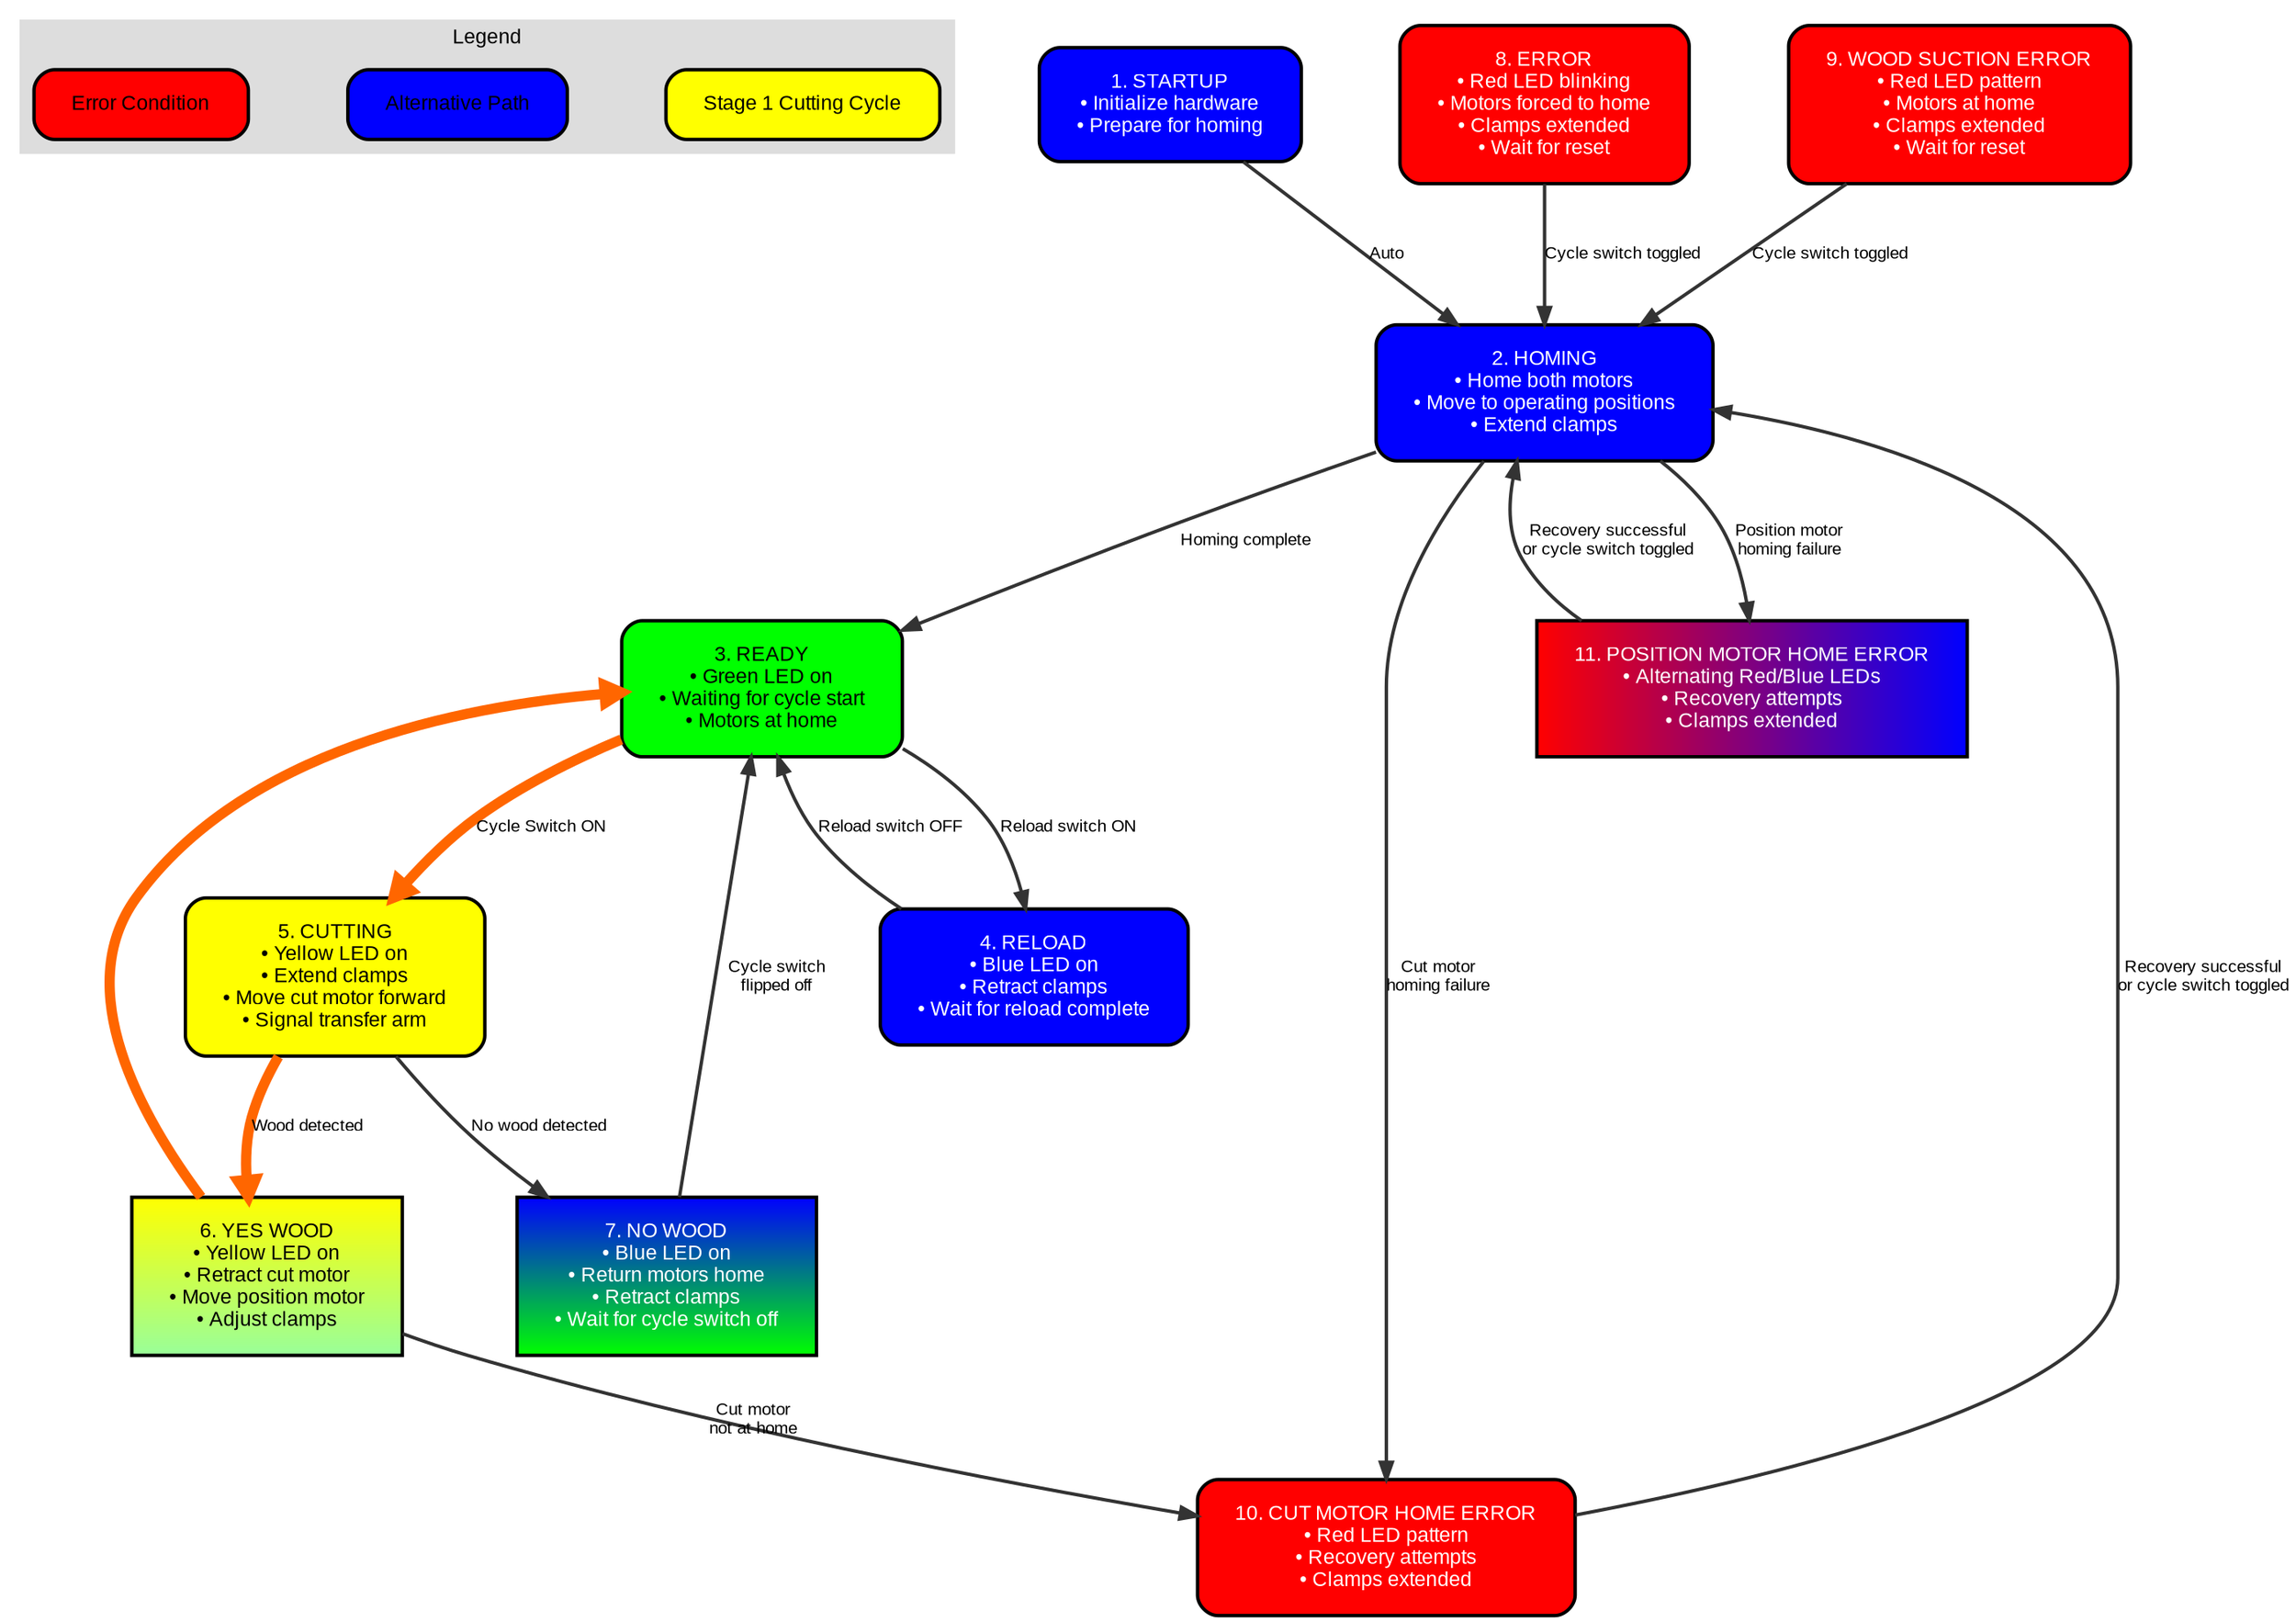 digraph StateMachine { 
  graph [rankdir=TB, fontname="Arial", nodesep=0.8, ranksep=1.0, splines=true]; 
  node [shape=rect, style=rounded, fontname="Arial", fontsize=12, style="filled,rounded", margin="0.3,0.2", penwidth=2.0]; 
  edge [fontname="Arial", fontsize=10, color="#333333", penwidth=2.0]; 
  
  subgraph cluster_legend { 
    label="Legend"; 
    style=filled; 
    color="#DDDDDD"; 
    fontname="Arial"; 
    fontsize=12; 
    legend_main [label="Stage 1 Cutting Cycle", fillcolor="#FFFF00", style="filled,rounded"]; 
    legend_alt [label="Alternative Path", fillcolor="#0000FF", style="filled,rounded"]; 
    legend_error [label="Error Condition", fillcolor="#FF0000", style="filled,rounded"]; 
  } 
  
  START [label="1. STARTUP\n• Initialize hardware\n• Prepare for homing", fillcolor="#0000FF", fontcolor="white"]; 
  HOMING [label="2. HOMING\n• Home both motors\n• Move to operating positions\n• Extend clamps", fillcolor="#0000FF", fontcolor="white"]; 
  READY [label="3. READY\n• Green LED on\n• Waiting for cycle start\n• Motors at home", fillcolor="#00FF00"]; 
  RELOAD [label="4. RELOAD\n• Blue LED on\n• Retract clamps\n• Wait for reload complete", fillcolor="#0000FF", fontcolor="white"]; 
  CUTTING [label="5. CUTTING\n• Yellow LED on\n• Extend clamps\n• Move cut motor forward\n• Signal transfer arm", fillcolor="#FFFF00"]; 
  YESWOOD [label="6. YES WOOD\n• Yellow LED on\n• Retract cut motor\n• Move position motor\n• Adjust clamps", style="filled", fillcolor="#FFFF00:#99FF99", gradientangle=270]; 
  NOWOOD [label="7. NO WOOD\n• Blue LED on\n• Return motors home\n• Retract clamps\n• Wait for cycle switch off", style="filled", fillcolor="#0000FF:#00FF00", fontcolor="white", gradientangle=270]; 
  ERROR [label="8. ERROR\n• Red LED blinking\n• Motors forced to home\n• Clamps extended\n• Wait for reset", fillcolor="#FF0000", fontcolor="white"]; 
  WOOD_SUCTION_ERROR [label="9. WOOD SUCTION ERROR\n• Red LED pattern\n• Motors at home\n• Clamps extended\n• Wait for reset", fillcolor="#FF0000", fontcolor="white"]; 
  CUT_MOTOR_HOME_ERROR [label="10. CUT MOTOR HOME ERROR\n• Red LED pattern\n• Recovery attempts\n• Clamps extended", fillcolor="#FF0000", fontcolor="white"]; 
  POSITION_MOTOR_HOME_ERROR [label="11. POSITION MOTOR HOME ERROR\n• Alternating Red/Blue LEDs\n• Recovery attempts\n• Clamps extended", style="filled", fillcolor="#FF0000:#0000FF", fontcolor="white", gradientangle=0]; 
  
  // Normal cycle edges with much thicker lines, distinctive color and style
  READY -> CUTTING [label="Cycle Switch ON", penwidth=6.0, color="#FF6600", style="bold"]; 
  CUTTING -> YESWOOD [label="Wood detected", penwidth=6.0, color="#FF6600", style="bold"]; 
  YESWOOD -> READY [penwidth=6.0, color="#FF6600", style="bold"]; 
  
  // Other transitions
  START -> HOMING [label="Auto"]; 
  HOMING -> READY [label="Homing complete"]; 
  HOMING -> CUT_MOTOR_HOME_ERROR [label="Cut motor\nhoming failure"]; 
  HOMING -> POSITION_MOTOR_HOME_ERROR [label="Position motor\nhoming failure"]; 
  READY -> RELOAD [label="Reload switch ON"]; 
  RELOAD -> READY [label="Reload switch OFF"]; 
  CUTTING -> NOWOOD [label="No wood detected"]; 
  YESWOOD -> CUT_MOTOR_HOME_ERROR [xlabel="Cut motor\nnot at home", label=""]; 
  NOWOOD -> READY [label="Cycle switch\nflipped off"]; 
  WOOD_SUCTION_ERROR -> HOMING [label="Cycle switch toggled"]; 
  CUT_MOTOR_HOME_ERROR -> HOMING [label="Recovery successful\nor cycle switch toggled"]; 
  POSITION_MOTOR_HOME_ERROR -> HOMING [label="Recovery successful\nor cycle switch toggled"]; 
  ERROR -> HOMING [label="Cycle switch toggled"]; 
}
